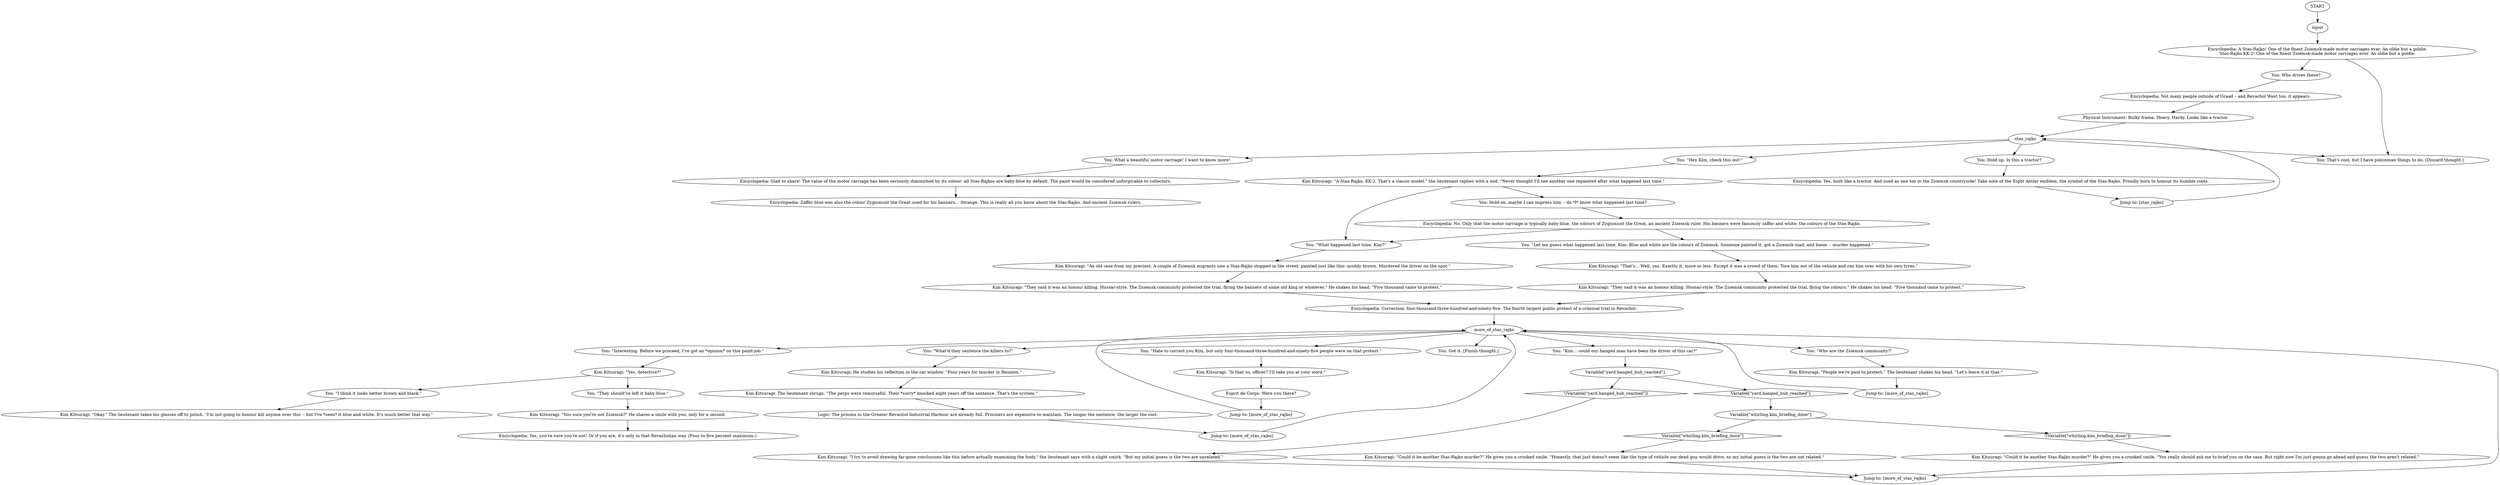 # JAM ORB / stas-rajko
# You can examine and appreciate this car with Kim.
# ==================================================
digraph G {
	  0 [label="START"];
	  1 [label="input"];
	  2 [label="Encyclopedia: No. Only that the motor carriage is typically baby-blue, the colours of Zygismunt the Great, an ancient Zsiemsk ruler. His banners were famously zaffer and white: the colours of the Stas-Rajko."];
	  3 [label="Kim Kitsuragi: \"Could it be another Stas-Rajko murder?\" He gives you a crooked smile. \"Honestly, that just doesn't seem like the type of vehicle our dead guy would drive, so my initial guess is the two are not related.\""];
	  4 [label="more_of_stas_rajko"];
	  5 [label="Kim Kitsuragi: He studies his reflection in the car window. \"Four years for murder in Reunion.\""];
	  6 [label="Jump to: [more_of_stas_rajko]"];
	  7 [label="Physical Instrument: Bulky frame. Heavy. Hardy. Looks like a tractor."];
	  8 [label="You: Who drives these?"];
	  9 [label="Encyclopedia: A Stas-Rajko! One of the finest Zsiemsk-made motor carriages ever. An oldie but a goldie.\nStas-Rajko KK-2! One of the finest Zsiemsk-made motor carriages ever. An oldie but a goldie."];
	  10 [label="Kim Kitsuragi: \"A Stas-Rajko, KK-2. That's a classic model,\" the lieutenant replies with a nod. \"Never thought I'd see another one repainted after what happened last time.\""];
	  11 [label="Kim Kitsuragi: \"Is that so, officer? I'll take you at your word.\""];
	  12 [label="Esprit de Corps: Were you there?"];
	  13 [label="You: \"What happened last time, Kim?\""];
	  14 [label="Kim Kitsuragi: \"You sure you're not Zsiemsk?\" He shares a smile with you, only for a second."];
	  15 [label="You: Hold on, maybe I can impress him -- do *I* know what happened last time?"];
	  16 [label="Encyclopedia: Yes, you're sure you're not! Or if you are, it's only in that Revacholian way. (Four to five percent maximum.)"];
	  17 [label="Encyclopedia: Correction: four-thousand-three-hundred-and-ninety-five. The fourth largest public protest of a criminal trial in Revachol."];
	  18 [label="You: \"Hate to correct you Kim, but only four-thousand-three-hundred-and-ninety-five people were on that protest.\""];
	  19 [label="Kim Kitsuragi: \"They said it was an honour killing. Hussar-style. The Zsiemsk community protested the trial, flying the colours.\" He shakes his head. \"Five thousand came to protest.\""];
	  20 [label="Jump to: [more_of_stas_rajko]"];
	  21 [label="You: What a beautiful motor carriage! I want to know more!"];
	  22 [label="Kim Kitsuragi: \"An old case from my precinct. A couple of Zsiemsk migrants saw a Stas-Rajko stopped in the street, painted just like this: muddy brown. Murdered the driver on the spot.\""];
	  23 [label="You: Hold up. Is this a tractor?"];
	  24 [label="Kim Kitsuragi: The lieutenant shrugs. \"The perps were remorseful. Their *sorry* knocked eight years off the sentence. That's the system.\""];
	  25 [label="Encyclopedia: Yes, built like a tractor. And used as one too in the Zsiemsk countryside! Take note of the Eight Antler emblem, the symbol of the Stas-Rajko. Proudly born to honour its humble roots."];
	  26 [label="Logic: The prisons in the Greater Revachol Industrial Harbour are already full. Prisoners are expensive to maintain. The longer the sentence, the larger the cost."];
	  27 [label="You: \"Let me guess what happened last time, Kim: Blue and white are the colours of Zsiemsk. Someone painted it, got a Zsiemsk mad, and boom -- murder happened.\""];
	  28 [label="Jump to: [more_of_stas_rajko]"];
	  29 [label="Variable[\"whirling.kim_briefing_done\"]"];
	  30 [label="Variable[\"whirling.kim_briefing_done\"]", shape=diamond];
	  31 [label="!(Variable[\"whirling.kim_briefing_done\"])", shape=diamond];
	  32 [label="You: \"Who are the Zsiemsk community?\""];
	  33 [label="Kim Kitsuragi: \"That's... Well, yes. Exactly it, more or less. Except it was a crowd of them. Tore him out of the vehicle and ran him over with his own tyres.\""];
	  35 [label="You: \"They should've left it baby-blue.\""];
	  36 [label="Kim Kitsuragi: \"Could it be another Stas-Rajko murder?\" He gives you a crooked smile. \"You really should ask me to brief you on the case. But right now I'm just gonna go ahead and guess the two aren't related.\""];
	  37 [label="Kim Kitsuragi: \"They said it was an honour killing. Hussar-style. The Zsiemsk community protested the trial, flying the banners of some old king or whatever.\" He shakes his head. \"Five thousand came to protest.\""];
	  38 [label="Encyclopedia: Not many people outside of Graad – and Revachol West too, it appears."];
	  39 [label="Kim Kitsuragi: \"Yes, detective?\""];
	  40 [label="Jump to: [stas_rajko]"];
	  41 [label="Encyclopedia: Glad to share! The value of the motor carriage has been seriously diminished by its colour: all Stas-Rajkos are baby-blue by default. The paint would be considered unforgivable to collectors."];
	  42 [label="You: \"Interesting. Before we proceed, I've got an *opinion* on this paint-job.\""];
	  43 [label="You: \"I think it looks better brown and black.\""];
	  44 [label="Kim Kitsuragi: \"Okay.\" The lieutenant takes his glasses off to polish. \"I'm not going to honour kill anyone over this -- but I've *seen* it blue and white. It's much better that way.\""];
	  45 [label="Kim Kitsuragi: \"I try to avoid drawing far-gone conclusions like this before actually examining the body,\" the lieutenant says with a slight smirk. \"But my initial guess is the two are unrelated.\""];
	  46 [label="You: That's cool, but I have policeman things to do. [Discard thought.]"];
	  47 [label="You: \"Hey Kim, check this out!\""];
	  48 [label="You: \"What'd they sentence the killers to?\""];
	  49 [label="Jump to: [more_of_stas_rajko]"];
	  50 [label="You: Got it. [Finish thought.]"];
	  51 [label="stas_rajko"];
	  52 [label="Encyclopedia: Zaffer blue was also the colour Zygismunt the Great used for his banners... Strange. This is really all you know about the Stas-Rajko. And ancient Zsiemsk rulers."];
	  53 [label="Variable[\"yard.hanged_hub_reached\"]"];
	  54 [label="Variable[\"yard.hanged_hub_reached\"]", shape=diamond];
	  55 [label="!(Variable[\"yard.hanged_hub_reached\"])", shape=diamond];
	  56 [label="You: \"Kim... could our hanged man have been the driver of this car?\""];
	  57 [label="Kim Kitsuragi: \"People we're paid to protect.\" The lieutenant shakes his head. \"Let's leave it at that.\""];
	  0 -> 1
	  1 -> 9
	  2 -> 27
	  2 -> 13
	  3 -> 6
	  4 -> 32
	  4 -> 42
	  4 -> 48
	  4 -> 18
	  4 -> 50
	  4 -> 56
	  5 -> 24
	  6 -> 4
	  7 -> 51
	  8 -> 38
	  9 -> 8
	  9 -> 46
	  10 -> 13
	  10 -> 15
	  11 -> 12
	  12 -> 28
	  13 -> 22
	  14 -> 16
	  15 -> 2
	  17 -> 4
	  18 -> 11
	  19 -> 17
	  20 -> 4
	  21 -> 41
	  22 -> 37
	  23 -> 25
	  24 -> 26
	  25 -> 40
	  26 -> 20
	  27 -> 33
	  28 -> 4
	  29 -> 30
	  29 -> 31
	  30 -> 3
	  31 -> 36
	  32 -> 57
	  33 -> 19
	  35 -> 14
	  36 -> 6
	  37 -> 17
	  38 -> 7
	  39 -> 35
	  39 -> 43
	  40 -> 51
	  41 -> 52
	  42 -> 39
	  43 -> 44
	  45 -> 6
	  47 -> 10
	  48 -> 5
	  49 -> 4
	  51 -> 47
	  51 -> 21
	  51 -> 46
	  51 -> 23
	  53 -> 54
	  53 -> 55
	  54 -> 29
	  55 -> 45
	  56 -> 53
	  57 -> 49
}

